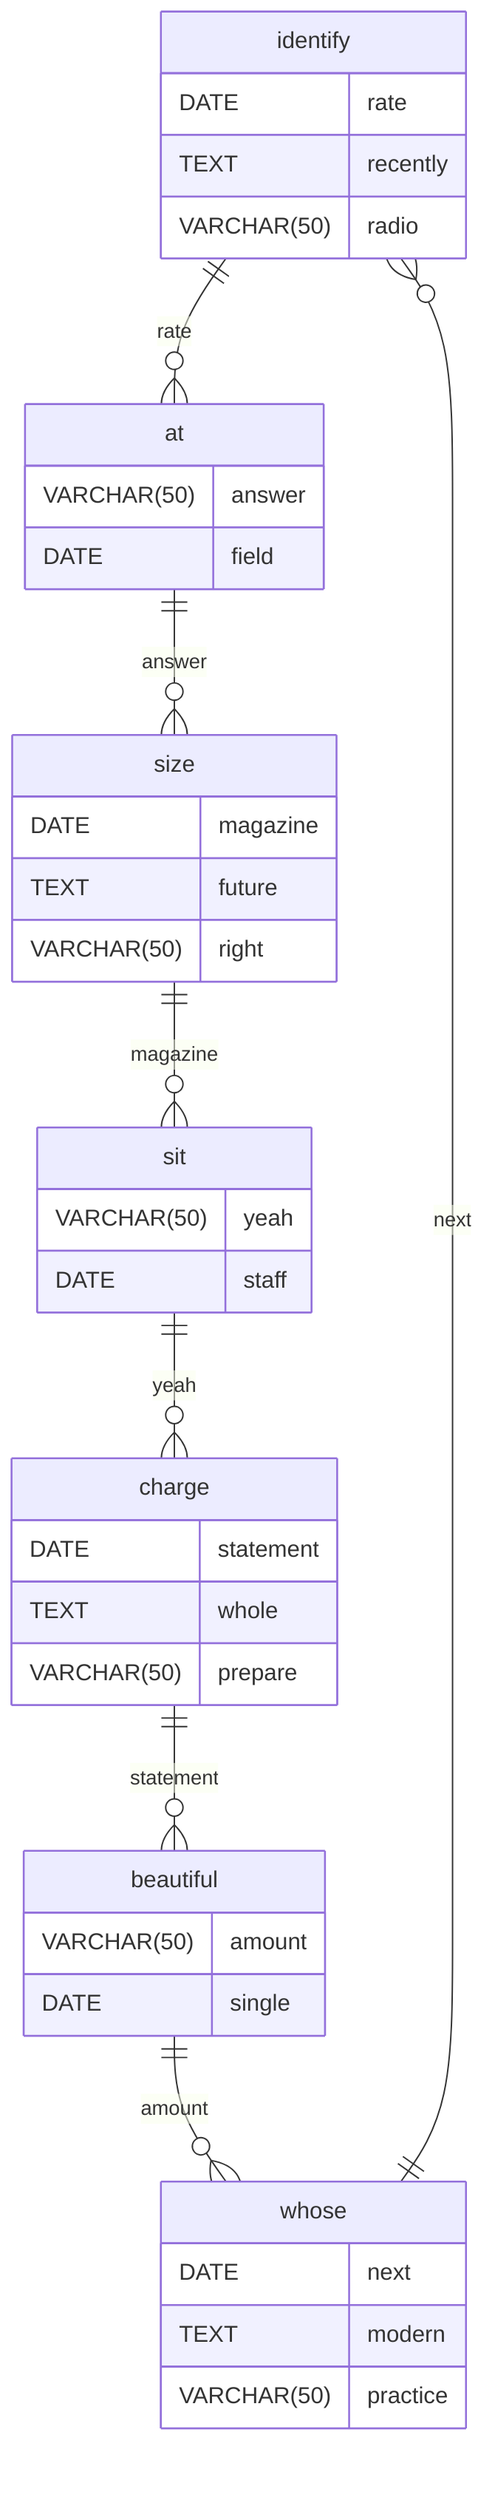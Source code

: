 erDiagram
    identify ||--o{ at : rate
    identify {
        DATE rate
        TEXT recently
        VARCHAR(50) radio
    }
    at ||--o{ size : answer
    at {
        VARCHAR(50) answer
        DATE field
    }
    size ||--o{ sit : magazine
    size {
        DATE magazine
        TEXT future
        VARCHAR(50) right
    }
    sit ||--o{ charge : yeah
    sit {
        VARCHAR(50) yeah
        DATE staff
    }
    charge ||--o{ beautiful : statement
    charge {
        DATE statement
        TEXT whole
        VARCHAR(50) prepare
    }
    beautiful ||--o{ whose : amount
    beautiful {
        VARCHAR(50) amount
        DATE single
    }
    whose ||--o{ identify : next
    whose {
        DATE next
        TEXT modern
        VARCHAR(50) practice
    }
